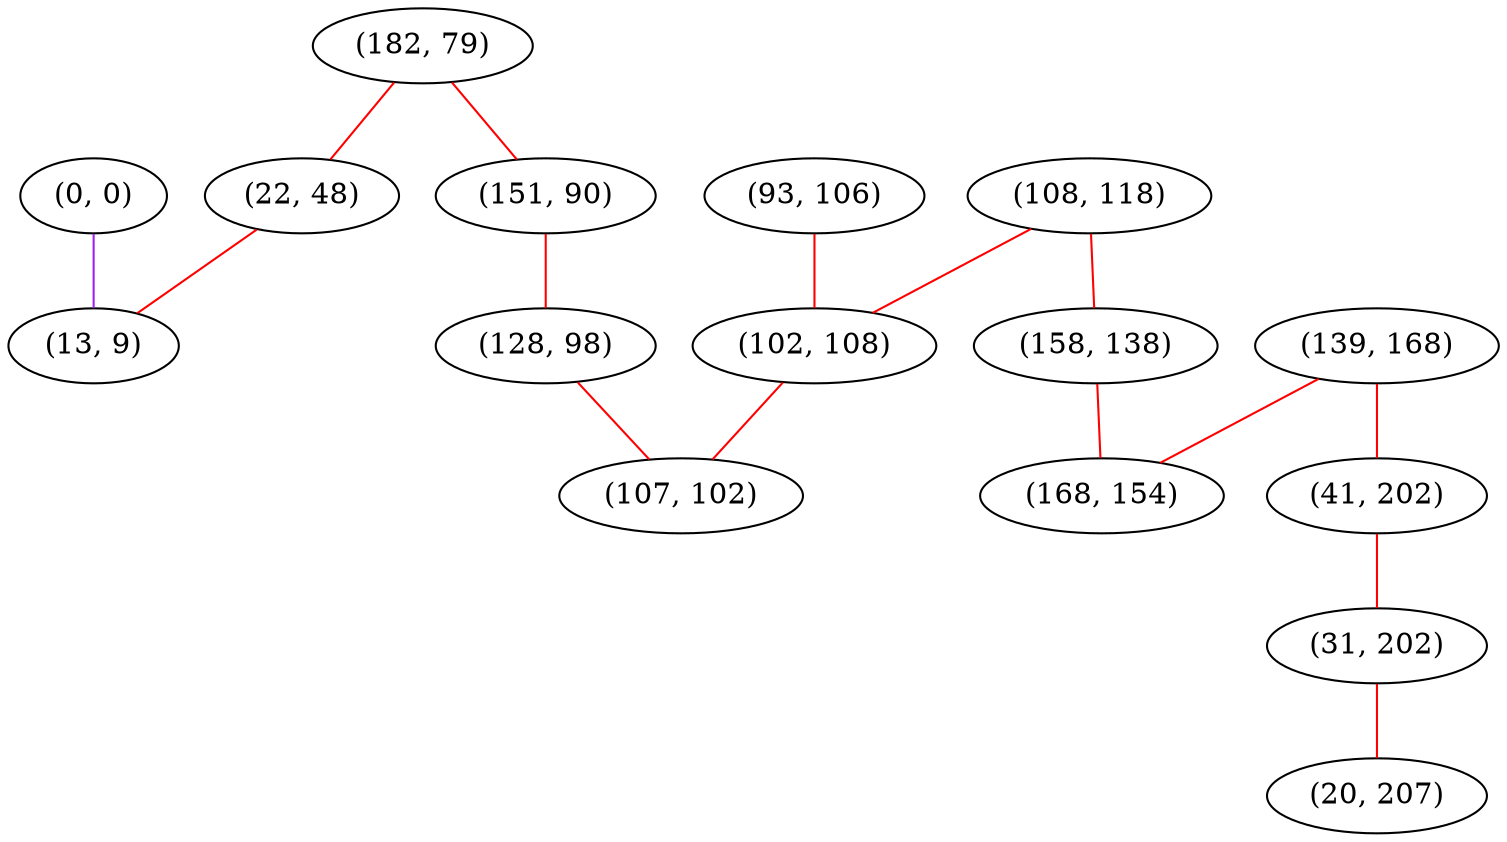 graph "" {
"(0, 0)";
"(139, 168)";
"(93, 106)";
"(182, 79)";
"(22, 48)";
"(108, 118)";
"(41, 202)";
"(158, 138)";
"(31, 202)";
"(151, 90)";
"(102, 108)";
"(168, 154)";
"(13, 9)";
"(20, 207)";
"(128, 98)";
"(107, 102)";
"(0, 0)" -- "(13, 9)"  [color=purple, key=0, weight=4];
"(139, 168)" -- "(41, 202)"  [color=red, key=0, weight=1];
"(139, 168)" -- "(168, 154)"  [color=red, key=0, weight=1];
"(93, 106)" -- "(102, 108)"  [color=red, key=0, weight=1];
"(182, 79)" -- "(22, 48)"  [color=red, key=0, weight=1];
"(182, 79)" -- "(151, 90)"  [color=red, key=0, weight=1];
"(22, 48)" -- "(13, 9)"  [color=red, key=0, weight=1];
"(108, 118)" -- "(102, 108)"  [color=red, key=0, weight=1];
"(108, 118)" -- "(158, 138)"  [color=red, key=0, weight=1];
"(41, 202)" -- "(31, 202)"  [color=red, key=0, weight=1];
"(158, 138)" -- "(168, 154)"  [color=red, key=0, weight=1];
"(31, 202)" -- "(20, 207)"  [color=red, key=0, weight=1];
"(151, 90)" -- "(128, 98)"  [color=red, key=0, weight=1];
"(102, 108)" -- "(107, 102)"  [color=red, key=0, weight=1];
"(128, 98)" -- "(107, 102)"  [color=red, key=0, weight=1];
}
